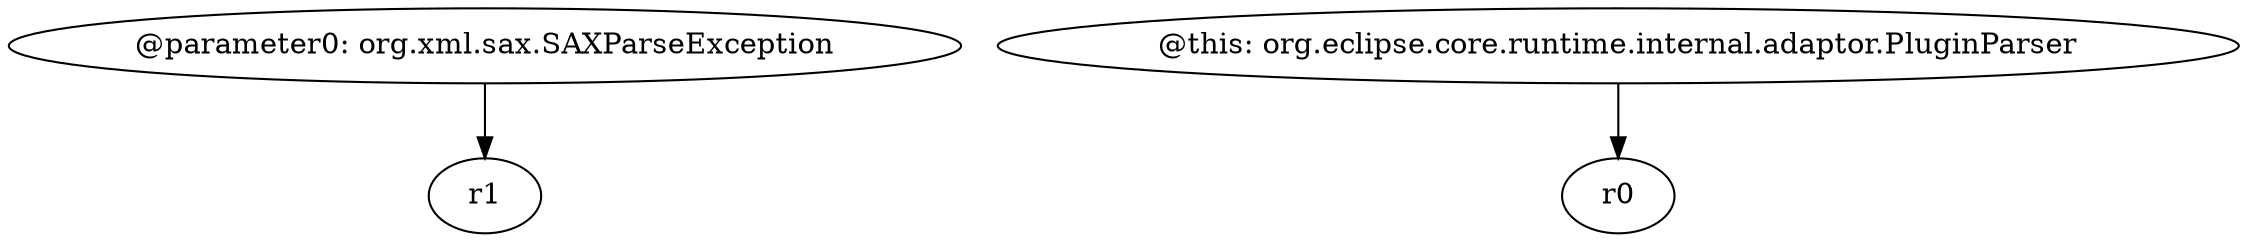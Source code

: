 digraph g {
0[label="@parameter0: org.xml.sax.SAXParseException"]
1[label="r1"]
0->1[label=""]
2[label="@this: org.eclipse.core.runtime.internal.adaptor.PluginParser"]
3[label="r0"]
2->3[label=""]
}